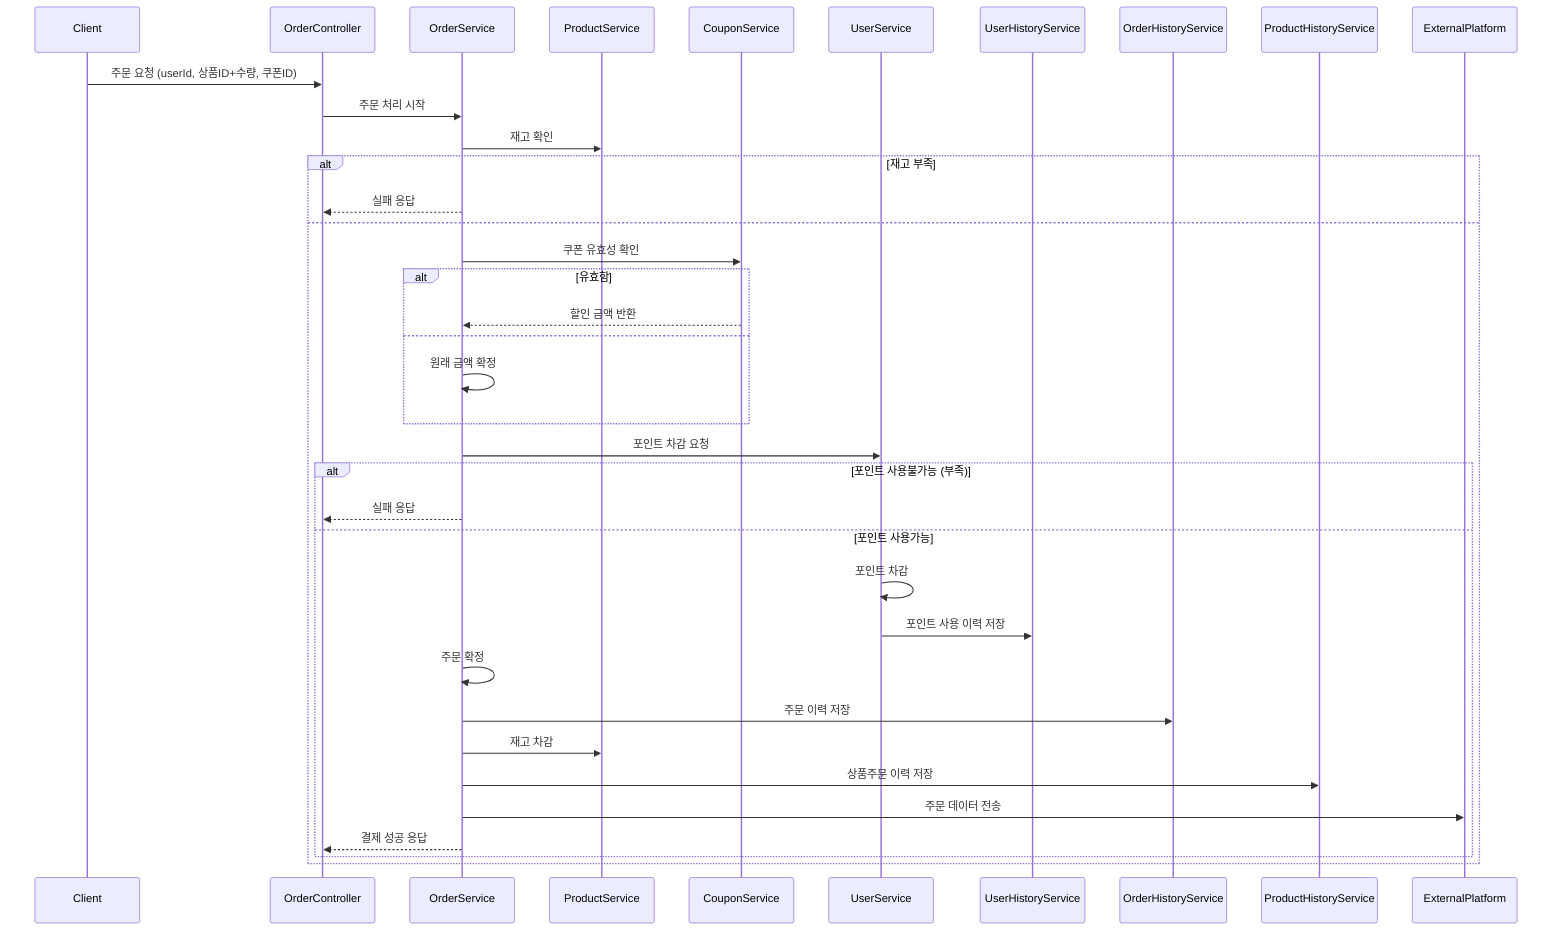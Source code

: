 sequenceDiagram
    participant Client
    participant OrderController
    participant OrderService
    participant ProductService
    participant CouponService
    participant UserService
    participant UserHistoryService
    participant OrderHistoryService
    participant ProductHistoryService
    participant ExternalPlatform

    Client->>OrderController: 주문 요청 (userId, 상품ID+수량, 쿠폰ID)
    OrderController->>OrderService: 주문 처리 시작

    OrderService->>ProductService: 재고 확인
    alt 재고 부족
        OrderService-->>OrderController: 실패 응답
    else
        OrderService->>CouponService: 쿠폰 유효성 확인
        alt 유효함
            CouponService-->>OrderService: 할인 금액 반환
        else
            OrderService->>OrderService: 원래 금액 확정
        end

        OrderService->>UserService: 포인트 차감 요청
        alt 포인트 사용불가능 (부족)
            OrderService-->>OrderController: 실패 응답
        else 포인트 사용가능
            UserService->>UserService: 포인트 차감
            UserService->>UserHistoryService: 포인트 사용 이력 저장

            OrderService->>OrderService: 주문 확정
            OrderService->>OrderHistoryService: 주문 이력 저장

            OrderService->>ProductService: 재고 차감
            OrderService->>ProductHistoryService: 상품주문 이력 저장

            OrderService->>ExternalPlatform: 주문 데이터 전송
            OrderService-->>OrderController: 결제 성공 응답
        end
    end